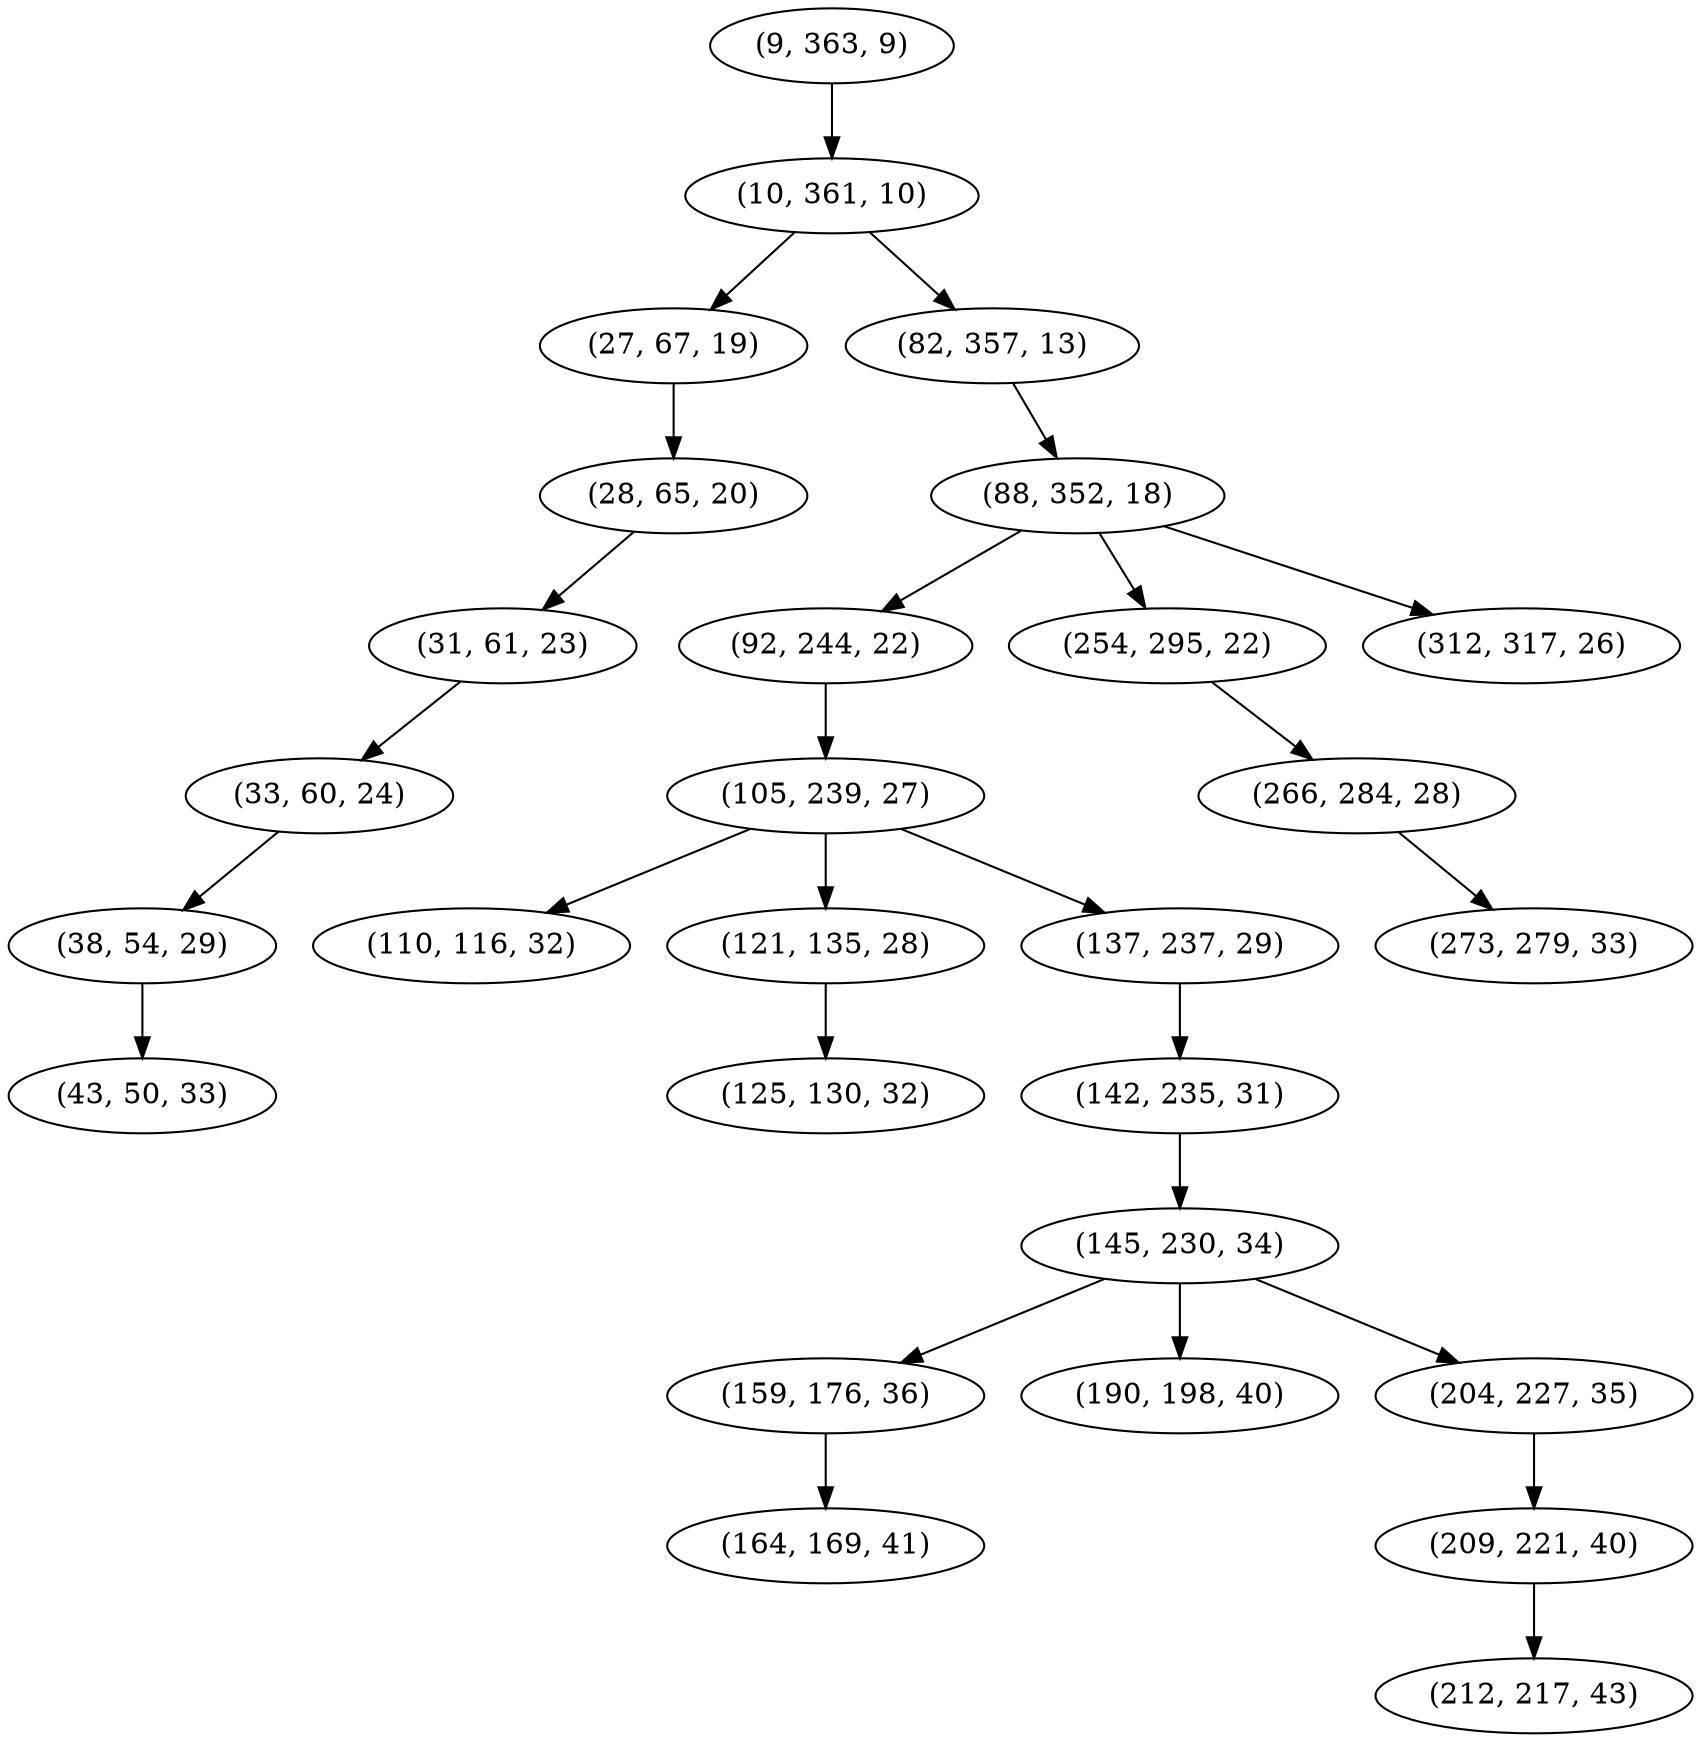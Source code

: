 digraph tree {
    "(9, 363, 9)";
    "(10, 361, 10)";
    "(27, 67, 19)";
    "(28, 65, 20)";
    "(31, 61, 23)";
    "(33, 60, 24)";
    "(38, 54, 29)";
    "(43, 50, 33)";
    "(82, 357, 13)";
    "(88, 352, 18)";
    "(92, 244, 22)";
    "(105, 239, 27)";
    "(110, 116, 32)";
    "(121, 135, 28)";
    "(125, 130, 32)";
    "(137, 237, 29)";
    "(142, 235, 31)";
    "(145, 230, 34)";
    "(159, 176, 36)";
    "(164, 169, 41)";
    "(190, 198, 40)";
    "(204, 227, 35)";
    "(209, 221, 40)";
    "(212, 217, 43)";
    "(254, 295, 22)";
    "(266, 284, 28)";
    "(273, 279, 33)";
    "(312, 317, 26)";
    "(9, 363, 9)" -> "(10, 361, 10)";
    "(10, 361, 10)" -> "(27, 67, 19)";
    "(10, 361, 10)" -> "(82, 357, 13)";
    "(27, 67, 19)" -> "(28, 65, 20)";
    "(28, 65, 20)" -> "(31, 61, 23)";
    "(31, 61, 23)" -> "(33, 60, 24)";
    "(33, 60, 24)" -> "(38, 54, 29)";
    "(38, 54, 29)" -> "(43, 50, 33)";
    "(82, 357, 13)" -> "(88, 352, 18)";
    "(88, 352, 18)" -> "(92, 244, 22)";
    "(88, 352, 18)" -> "(254, 295, 22)";
    "(88, 352, 18)" -> "(312, 317, 26)";
    "(92, 244, 22)" -> "(105, 239, 27)";
    "(105, 239, 27)" -> "(110, 116, 32)";
    "(105, 239, 27)" -> "(121, 135, 28)";
    "(105, 239, 27)" -> "(137, 237, 29)";
    "(121, 135, 28)" -> "(125, 130, 32)";
    "(137, 237, 29)" -> "(142, 235, 31)";
    "(142, 235, 31)" -> "(145, 230, 34)";
    "(145, 230, 34)" -> "(159, 176, 36)";
    "(145, 230, 34)" -> "(190, 198, 40)";
    "(145, 230, 34)" -> "(204, 227, 35)";
    "(159, 176, 36)" -> "(164, 169, 41)";
    "(204, 227, 35)" -> "(209, 221, 40)";
    "(209, 221, 40)" -> "(212, 217, 43)";
    "(254, 295, 22)" -> "(266, 284, 28)";
    "(266, 284, 28)" -> "(273, 279, 33)";
}
